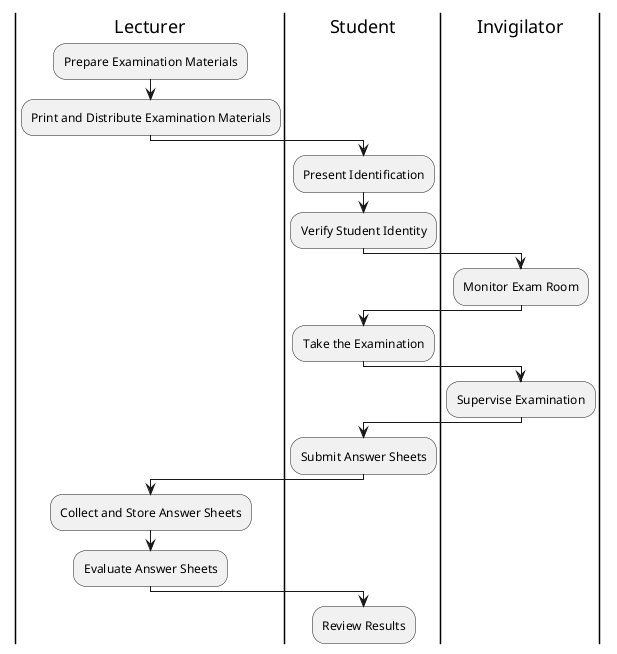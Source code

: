 @startuml
|Lecturer|
:Prepare Examination Materials;
:Print and Distribute Examination Materials;

|Student|
:Present Identification;
:Verify Student Identity;

|Invigilator|
:Monitor Exam Room;

|Student|
:Take the Examination;

|Invigilator|
:Supervise Examination;

|Student|
:Submit Answer Sheets;

|Lecturer|
:Collect and Store Answer Sheets;
:Evaluate Answer Sheets;

|Student|
:Review Results;
@enduml
